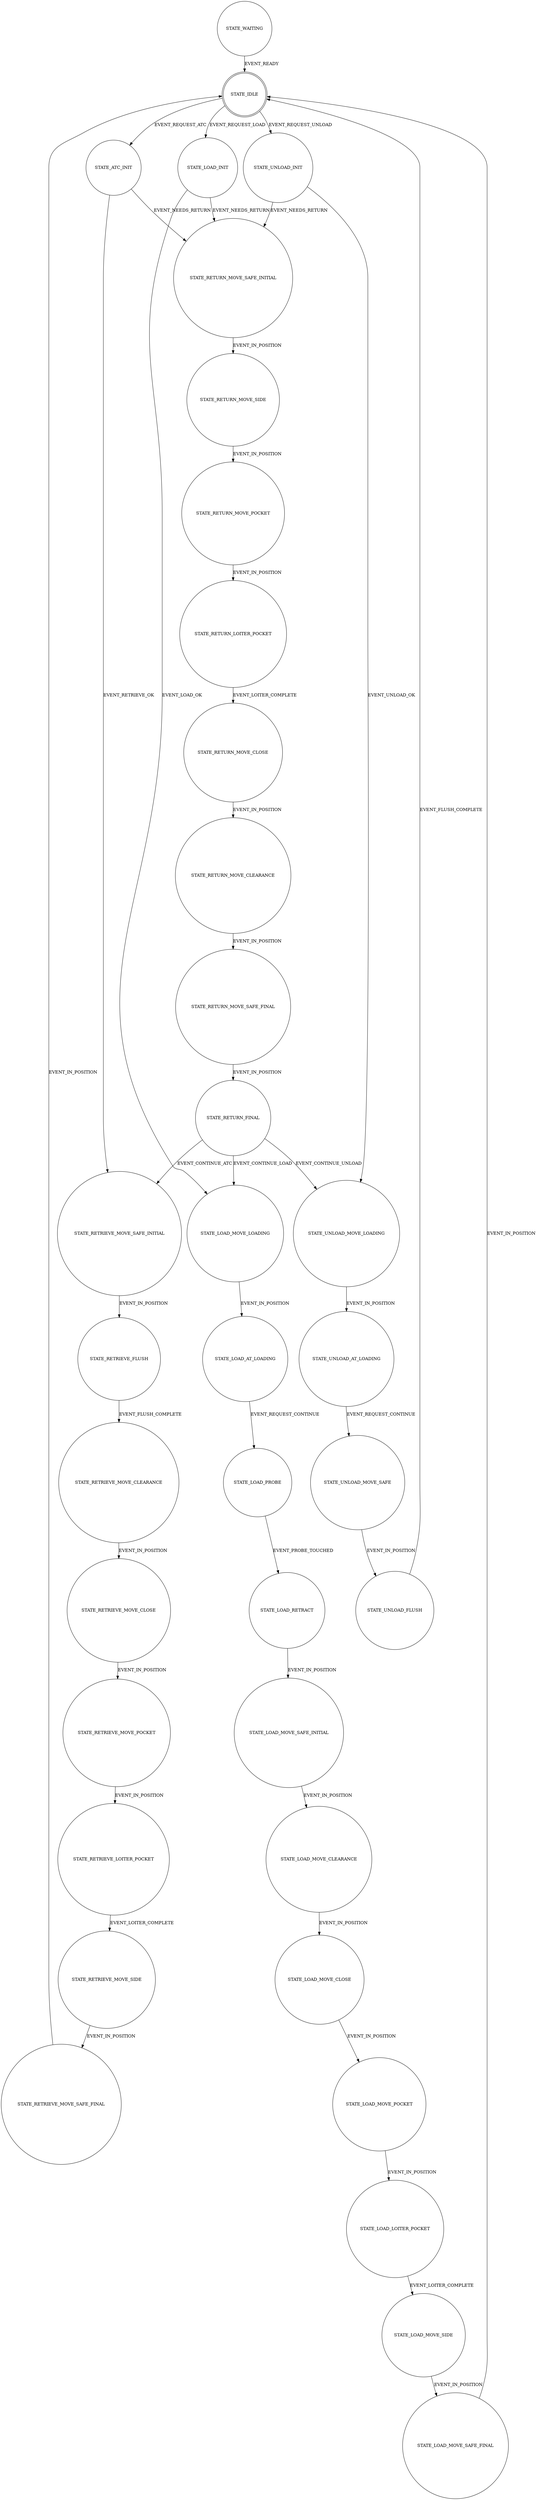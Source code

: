 digraph atc {
	node [shape = doublecircle]; STATE_IDLE;
	node [shape = circle];

	// Transitions

    STATE_WAITING -> STATE_IDLE [ label = "EVENT_READY" ]

    STATE_IDLE -> STATE_LOAD_INIT [ label = "EVENT_REQUEST_LOAD" ]
    STATE_LOAD_INIT -> STATE_RETURN_MOVE_SAFE_INITIAL [ label = "EVENT_NEEDS_RETURN" ]
    STATE_LOAD_INIT -> STATE_LOAD_MOVE_LOADING [ label = "EVENT_LOAD_OK" ]
    STATE_LOAD_MOVE_LOADING -> STATE_LOAD_AT_LOADING [ label = "EVENT_IN_POSITION" ]
    STATE_LOAD_AT_LOADING -> STATE_LOAD_PROBE [ label = "EVENT_REQUEST_CONTINUE" ]
    STATE_LOAD_PROBE -> STATE_LOAD_RETRACT [ label = "EVENT_PROBE_TOUCHED" ]
    STATE_LOAD_RETRACT -> STATE_LOAD_MOVE_SAFE_INITIAL [ label = "EVENT_IN_POSITION" ]
    STATE_LOAD_MOVE_SAFE_INITIAL -> STATE_LOAD_MOVE_CLEARANCE [ label = "EVENT_IN_POSITION" ]
    STATE_LOAD_MOVE_CLEARANCE -> STATE_LOAD_MOVE_CLOSE [ label = "EVENT_IN_POSITION" ]
    STATE_LOAD_MOVE_CLOSE -> STATE_LOAD_MOVE_POCKET [ label = "EVENT_IN_POSITION" ]
    STATE_LOAD_MOVE_POCKET -> STATE_LOAD_LOITER_POCKET [ label = "EVENT_IN_POSITION" ]
    STATE_LOAD_LOITER_POCKET -> STATE_LOAD_MOVE_SIDE [ label = "EVENT_LOITER_COMPLETE" ]
    STATE_LOAD_MOVE_SIDE -> STATE_LOAD_MOVE_SAFE_FINAL [ label = "EVENT_IN_POSITION" ]
    STATE_LOAD_MOVE_SAFE_FINAL -> STATE_IDLE [ label = "EVENT_IN_POSITION" ]

    STATE_IDLE -> STATE_UNLOAD_INIT [ label = "EVENT_REQUEST_UNLOAD" ]
    STATE_UNLOAD_INIT -> STATE_RETURN_MOVE_SAFE_INITIAL [ label = "EVENT_NEEDS_RETURN" ]
    STATE_UNLOAD_INIT -> STATE_UNLOAD_MOVE_LOADING [ label = "EVENT_UNLOAD_OK" ]
    STATE_UNLOAD_MOVE_LOADING -> STATE_UNLOAD_AT_LOADING [ label = "EVENT_IN_POSITION" ]
    STATE_UNLOAD_AT_LOADING -> STATE_UNLOAD_MOVE_SAFE [ label = "EVENT_REQUEST_CONTINUE" ]
    STATE_UNLOAD_MOVE_SAFE -> STATE_UNLOAD_FLUSH [ label = "EVENT_IN_POSITION" ]
    STATE_UNLOAD_FLUSH -> STATE_IDLE [ label = "EVENT_FLUSH_COMPLETE" ]

    STATE_IDLE -> STATE_ATC_INIT [ label = "EVENT_REQUEST_ATC" ]

    STATE_ATC_INIT -> STATE_RETURN_MOVE_SAFE_INITIAL [ label = "EVENT_NEEDS_RETURN" ]
    STATE_RETURN_MOVE_SAFE_INITIAL -> STATE_RETURN_MOVE_SIDE [ label = "EVENT_IN_POSITION" ]
    STATE_RETURN_MOVE_SIDE -> STATE_RETURN_MOVE_POCKET [ label = "EVENT_IN_POSITION" ]
    STATE_RETURN_MOVE_POCKET -> STATE_RETURN_LOITER_POCKET [ label = "EVENT_IN_POSITION" ]
    STATE_RETURN_LOITER_POCKET -> STATE_RETURN_MOVE_CLOSE [ label = "EVENT_LOITER_COMPLETE" ]
    STATE_RETURN_MOVE_CLOSE -> STATE_RETURN_MOVE_CLEARANCE [ label = "EVENT_IN_POSITION" ]
    STATE_RETURN_MOVE_CLEARANCE -> STATE_RETURN_MOVE_SAFE_FINAL [ label = "EVENT_IN_POSITION" ]
    STATE_RETURN_MOVE_SAFE_FINAL -> STATE_RETURN_FINAL [ label = "EVENT_IN_POSITION" ]
    STATE_RETURN_FINAL -> STATE_RETRIEVE_MOVE_SAFE_INITIAL [ label = "EVENT_CONTINUE_ATC" ]
    STATE_RETURN_FINAL -> STATE_UNLOAD_MOVE_LOADING [ label="EVENT_CONTINUE_UNLOAD" ]
    STATE_RETURN_FINAL -> STATE_LOAD_MOVE_LOADING [ label="EVENT_CONTINUE_LOAD" ]

    STATE_ATC_INIT -> STATE_RETRIEVE_MOVE_SAFE_INITIAL [ label = "EVENT_RETRIEVE_OK" ]
    STATE_RETRIEVE_MOVE_SAFE_INITIAL -> STATE_RETRIEVE_FLUSH [ label = "EVENT_IN_POSITION" ]
    STATE_RETRIEVE_FLUSH -> STATE_RETRIEVE_MOVE_CLEARANCE [ label = "EVENT_FLUSH_COMPLETE" ]
    STATE_RETRIEVE_MOVE_CLEARANCE -> STATE_RETRIEVE_MOVE_CLOSE [ label = "EVENT_IN_POSITION" ]
    STATE_RETRIEVE_MOVE_CLOSE -> STATE_RETRIEVE_MOVE_POCKET [ label = "EVENT_IN_POSITION" ]
    STATE_RETRIEVE_MOVE_POCKET -> STATE_RETRIEVE_LOITER_POCKET [ label = "EVENT_IN_POSITION" ]
    STATE_RETRIEVE_LOITER_POCKET -> STATE_RETRIEVE_MOVE_SIDE [ label = "EVENT_LOITER_COMPLETE" ]
    STATE_RETRIEVE_MOVE_SIDE -> STATE_RETRIEVE_MOVE_SAFE_FINAL [ label = "EVENT_IN_POSITION" ]
    STATE_RETRIEVE_MOVE_SAFE_FINAL -> STATE_IDLE [ label = "EVENT_IN_POSITION" ]
}
